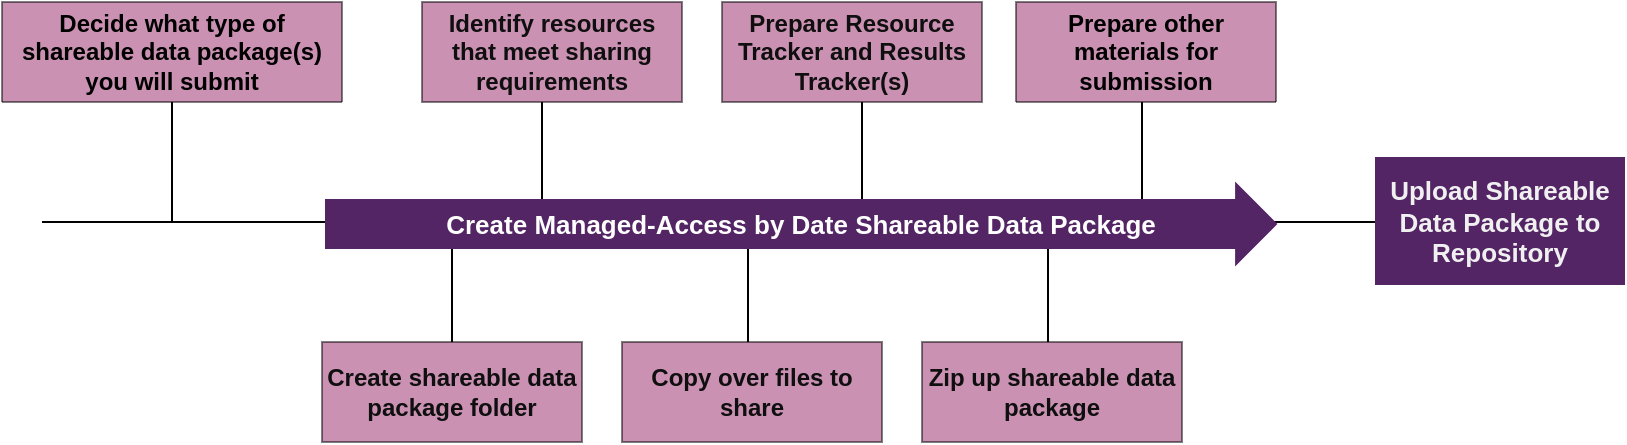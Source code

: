 <mxfile>
    <diagram id="kfqbYSQvsbw34wrSjgwR" name="Page-1">
        <mxGraphModel dx="1174" dy="787" grid="1" gridSize="10" guides="1" tooltips="1" connect="1" arrows="1" fold="1" page="1" pageScale="1" pageWidth="850" pageHeight="1100" math="0" shadow="0">
            <root>
                <mxCell id="0"/>
                <mxCell id="1" parent="0"/>
                <mxCell id="130" value="" style="endArrow=none;html=1;rounded=0;endFill=0;startArrow=none;" parent="1" edge="1">
                    <mxGeometry width="50" height="50" relative="1" as="geometry">
                        <mxPoint x="40" y="400" as="sourcePoint"/>
                        <mxPoint x="760" y="400" as="targetPoint"/>
                    </mxGeometry>
                </mxCell>
                <UserObject label="Upload Shareable Data Package to Repository" link="#upload-your-shareable-data-package-to-your-repository" id="131">
                    <mxCell style="rounded=0;whiteSpace=wrap;html=1;fillColor=#532565;fontColor=#F0F0F0;fontStyle=1;glass=0;fontSize=13;strokeColor=#532565;" parent="1" vertex="1">
                        <mxGeometry x="707" y="368" width="124" height="63" as="geometry"/>
                    </mxCell>
                </UserObject>
                <mxCell id="132" value="" style="endArrow=none;html=1;fontColor=#0F0F0F;rounded=0;" parent="1" edge="1">
                    <mxGeometry width="50" height="50" relative="1" as="geometry">
                        <mxPoint x="105" y="340" as="sourcePoint"/>
                        <mxPoint x="105" y="400" as="targetPoint"/>
                    </mxGeometry>
                </mxCell>
                <UserObject label="Copy over files to share" link="#copy-open-access-and-managed-access-files-into-your-managed-access-by-date-shareable-data-package-folder" id="138">
                    <mxCell style="rounded=0;whiteSpace=wrap;html=1;fillColor=#982568;fontColor=#0F0F0F;fontStyle=1;opacity=50;" parent="1" vertex="1">
                        <mxGeometry x="330" y="460" width="130" height="50" as="geometry"/>
                    </mxCell>
                </UserObject>
                <mxCell id="139" value="" style="endArrow=none;html=1;fontColor=#0F0F0F;rounded=0;" parent="1" edge="1">
                    <mxGeometry width="50" height="50" relative="1" as="geometry">
                        <mxPoint x="290" y="400" as="sourcePoint"/>
                        <mxPoint x="290" y="340" as="targetPoint"/>
                    </mxGeometry>
                </mxCell>
                <mxCell id="140" value="" style="endArrow=none;html=1;fontColor=#0F0F0F;rounded=0;" parent="1" edge="1">
                    <mxGeometry width="50" height="50" relative="1" as="geometry">
                        <mxPoint x="450" y="400" as="sourcePoint"/>
                        <mxPoint x="450" y="340" as="targetPoint"/>
                    </mxGeometry>
                </mxCell>
                <mxCell id="141" value="" style="endArrow=none;html=1;fontColor=#0F0F0F;rounded=0;" parent="1" edge="1">
                    <mxGeometry width="50" height="50" relative="1" as="geometry">
                        <mxPoint x="393" y="460" as="sourcePoint"/>
                        <mxPoint x="393" y="400" as="targetPoint"/>
                    </mxGeometry>
                </mxCell>
                <mxCell id="142" value="" style="endArrow=none;html=1;fontColor=#0F0F0F;rounded=0;" parent="1" edge="1">
                    <mxGeometry width="50" height="50" relative="1" as="geometry">
                        <mxPoint x="245" y="400" as="sourcePoint"/>
                        <mxPoint x="245" y="460" as="targetPoint"/>
                    </mxGeometry>
                </mxCell>
                <UserObject label="Zip up shareable data package" link="#zip-up-your-shareable-data-package" id="143">
                    <mxCell style="rounded=0;whiteSpace=wrap;html=1;fillColor=#982568;fontColor=#0F0F0F;fontStyle=1;opacity=50;" parent="1" vertex="1">
                        <mxGeometry x="480" y="460" width="130" height="50" as="geometry"/>
                    </mxCell>
                </UserObject>
                <UserObject label="Identify resources that meet sharing requirements" link="#identify-resources-that-meet-sharing-requirements" id="144">
                    <mxCell style="rounded=0;whiteSpace=wrap;html=1;fillColor=#982568;fontColor=#0F0F0F;fontStyle=1;opacity=50;" parent="1" vertex="1">
                        <mxGeometry x="230" y="290" width="130" height="50" as="geometry"/>
                    </mxCell>
                </UserObject>
                <UserObject label="Prepare Resource Tracker and Results Tracker(s)" link="#prepare-resource-and-results-trackers" id="145">
                    <mxCell style="rounded=0;whiteSpace=wrap;html=1;fillColor=#982568;fontColor=#0F0F0F;fontStyle=1;opacity=50;" parent="1" vertex="1">
                        <mxGeometry x="380" y="290" width="130" height="50" as="geometry"/>
                    </mxCell>
                </UserObject>
                <mxCell id="146" value="" style="endArrow=none;html=1;fontColor=#0F0F0F;rounded=0;" parent="1" edge="1">
                    <mxGeometry width="50" height="50" relative="1" as="geometry">
                        <mxPoint x="543" y="460" as="sourcePoint"/>
                        <mxPoint x="543" y="400" as="targetPoint"/>
                    </mxGeometry>
                </mxCell>
                <mxCell id="147" value="" style="endArrow=none;html=1;fontColor=#0F0F0F;rounded=0;" parent="1" edge="1">
                    <mxGeometry width="50" height="50" relative="1" as="geometry">
                        <mxPoint x="590" y="400" as="sourcePoint"/>
                        <mxPoint x="590" y="340" as="targetPoint"/>
                    </mxGeometry>
                </mxCell>
                <UserObject label="Create shareable data package folder" link="#create-your-shareable-data-package-folder" id="151">
                    <mxCell style="rounded=0;whiteSpace=wrap;html=1;fillColor=#982568;fontColor=#0F0F0F;fontStyle=1;opacity=50;" parent="1" vertex="1">
                        <mxGeometry x="180" y="460" width="130" height="50" as="geometry"/>
                    </mxCell>
                </UserObject>
                <UserObject label="&lt;font color=&quot;#ffffff&quot; style=&quot;font-size: 13px;&quot;&gt;&lt;b style=&quot;font-size: 13px;&quot;&gt;Create Managed-Access by Date Shareable Data Package&lt;/b&gt;&lt;/font&gt;" id="152">
                    <mxCell style="shape=singleArrow;whiteSpace=wrap;html=1;arrowWidth=0.6;arrowSize=0.042;fillColor=#532565;strokeColor=#532565;fontSize=13;labelBorderColor=none;" parent="1" vertex="1">
                        <mxGeometry x="182" y="381" width="475" height="40" as="geometry"/>
                    </mxCell>
                </UserObject>
                <UserObject label="&lt;b&gt;Prepare other materials for submission&lt;/b&gt;" link="#prepare-other-materials-for-submission" id="148">
                    <mxCell style="swimlane;fontStyle=0;childLayout=stackLayout;horizontal=1;startSize=50;horizontalStack=0;resizeParent=1;resizeParentMax=0;resizeLast=0;collapsible=1;marginBottom=0;whiteSpace=wrap;html=1;rounded=0;shadow=0;glass=0;fillColor=#982568;gradientColor=none;gradientDirection=radial;opacity=50;swimlaneLine=1;" parent="1" vertex="1" collapsed="1">
                        <mxGeometry x="527" y="290" width="130" height="50" as="geometry">
                            <mxRectangle x="527" y="290" width="190" height="110" as="alternateBounds"/>
                        </mxGeometry>
                    </mxCell>
                </UserObject>
                <mxCell id="149" value="Edited Overview Resource Tracker" style="text;strokeColor=default;fillColor=#FFFFFF;align=center;verticalAlign=middle;spacingLeft=4;spacingRight=4;overflow=hidden;points=[[0,0.5],[1,0.5]];portConstraint=eastwest;rotatable=0;whiteSpace=wrap;html=1;rounded=0;shadow=0;glass=0;" parent="148" vertex="1">
                    <mxGeometry y="50" width="190" height="30" as="geometry"/>
                </mxCell>
                <mxCell id="150" value="&lt;span style=&quot;font-weight: 400;&quot;&gt;README&lt;/span&gt;" style="text;strokeColor=default;fillColor=#FFFFFF;align=center;verticalAlign=middle;spacingLeft=4;spacingRight=4;overflow=hidden;points=[[0,0.5],[1,0.5]];portConstraint=eastwest;rotatable=0;whiteSpace=wrap;html=1;rounded=0;shadow=0;glass=0;fontStyle=1" parent="148" vertex="1">
                    <mxGeometry y="80" width="190" height="30" as="geometry"/>
                </mxCell>
                <UserObject label="&lt;b&gt;Decide what type of shareable data package(s) you will submit&lt;/b&gt;" id="133">
                    <mxCell style="swimlane;fontStyle=0;childLayout=stackLayout;horizontal=1;startSize=50;horizontalStack=0;resizeParent=1;resizeParentMax=0;resizeLast=0;collapsible=1;marginBottom=0;whiteSpace=wrap;html=1;rounded=0;shadow=0;glass=0;fillColor=#982568;gradientColor=none;gradientDirection=radial;opacity=50;" parent="1" vertex="1" collapsed="1">
                        <mxGeometry x="20" y="290" width="170" height="50" as="geometry">
                            <mxRectangle x="20" y="290" width="175" height="190" as="alternateBounds"/>
                        </mxGeometry>
                    </mxCell>
                </UserObject>
                <mxCell id="134" value="Open-access now" style="rounded=0;whiteSpace=wrap;html=1;" parent="133" vertex="1">
                    <mxGeometry y="50" width="175" height="30" as="geometry"/>
                </mxCell>
                <mxCell id="135" value="Open-access by specified date" style="rounded=0;whiteSpace=wrap;html=1;" parent="133" vertex="1">
                    <mxGeometry y="80" width="175" height="30" as="geometry"/>
                </mxCell>
                <mxCell id="136" value="Managed-access now" style="rounded=0;whiteSpace=wrap;html=1;" parent="133" vertex="1">
                    <mxGeometry y="110" width="175" height="30" as="geometry"/>
                </mxCell>
                <mxCell id="137" value="Managed access by specified date" style="rounded=0;whiteSpace=wrap;html=1;" parent="133" vertex="1">
                    <mxGeometry y="140" width="175" height="50" as="geometry"/>
                </mxCell>
            </root>
        </mxGraphModel>
    </diagram>
</mxfile>